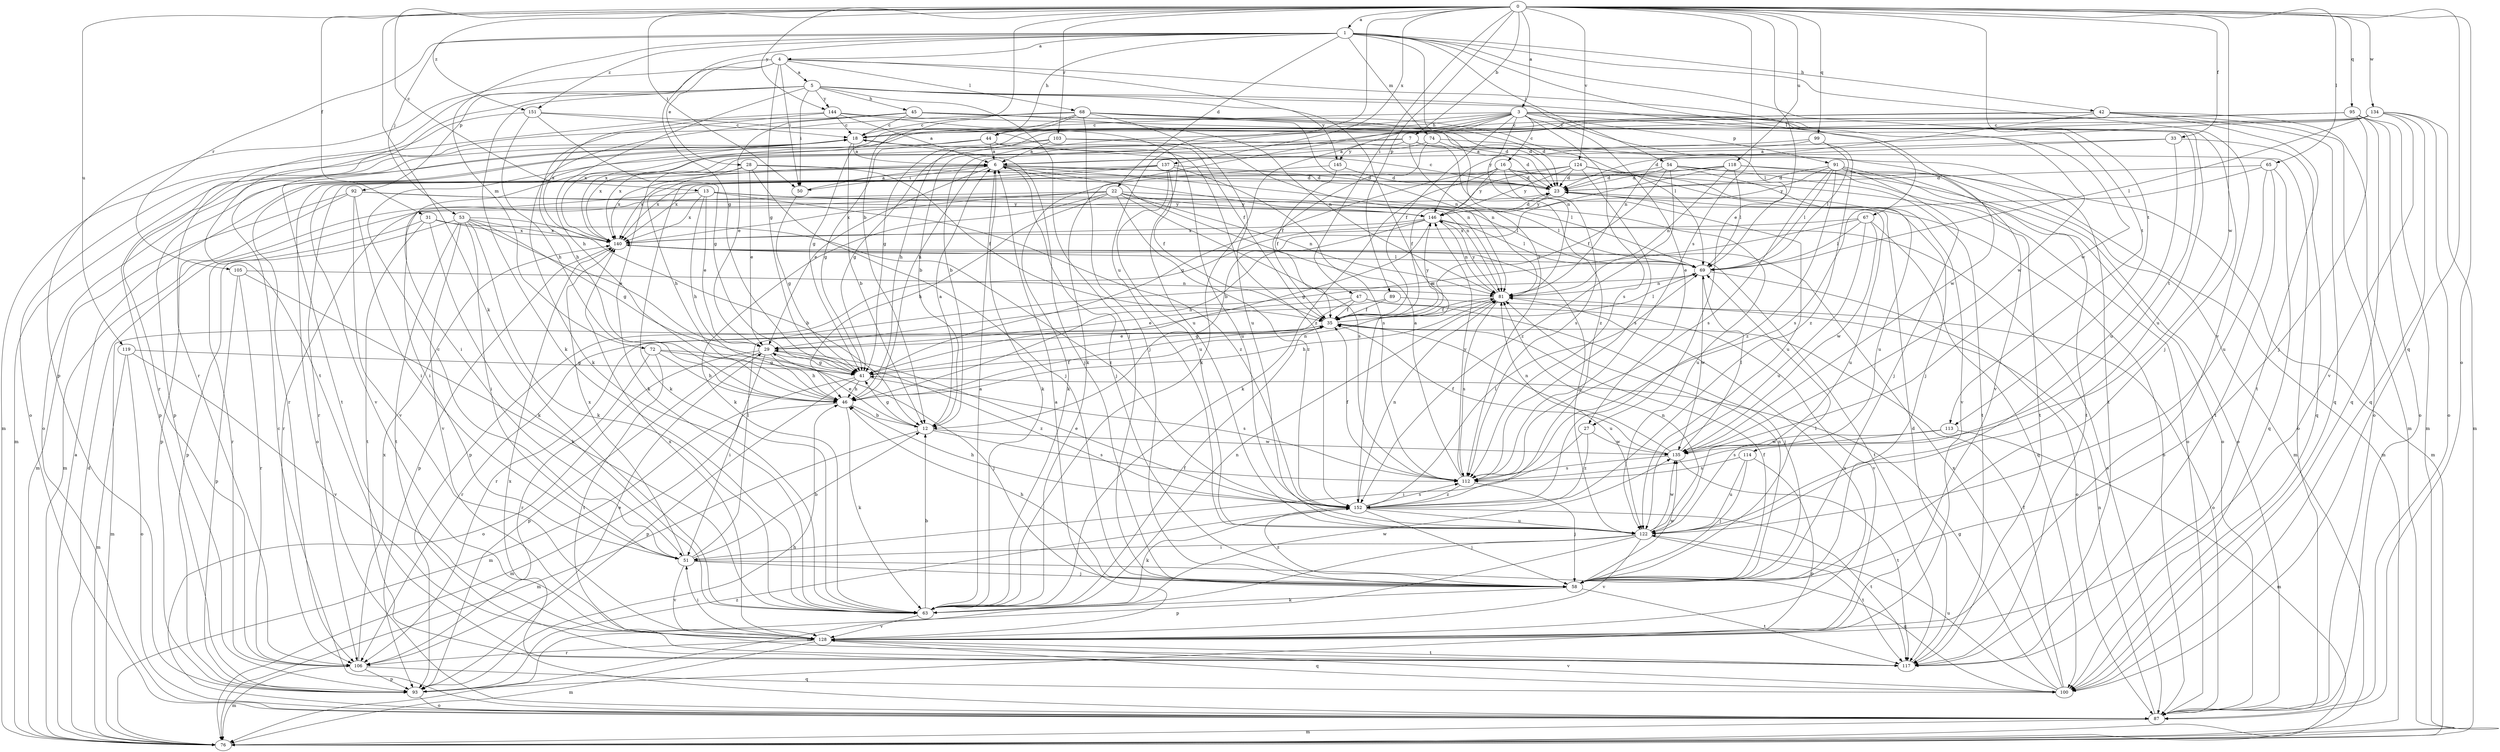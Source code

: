 strict digraph  {
0;
1;
3;
4;
5;
6;
7;
12;
13;
16;
18;
22;
23;
27;
28;
29;
31;
33;
35;
41;
42;
44;
45;
46;
47;
50;
51;
53;
54;
58;
63;
65;
67;
68;
69;
72;
74;
76;
81;
87;
89;
91;
92;
93;
95;
99;
100;
103;
105;
106;
112;
113;
114;
117;
118;
119;
122;
124;
128;
134;
135;
137;
140;
144;
145;
146;
151;
152;
0 -> 1  [label=a];
0 -> 3  [label=a];
0 -> 7  [label=b];
0 -> 12  [label=b];
0 -> 13  [label=c];
0 -> 27  [label=e];
0 -> 31  [label=f];
0 -> 33  [label=f];
0 -> 47  [label=i];
0 -> 50  [label=i];
0 -> 63  [label=k];
0 -> 65  [label=l];
0 -> 87  [label=o];
0 -> 89  [label=p];
0 -> 95  [label=q];
0 -> 99  [label=q];
0 -> 100  [label=q];
0 -> 103  [label=r];
0 -> 112  [label=s];
0 -> 113  [label=t];
0 -> 118  [label=u];
0 -> 119  [label=u];
0 -> 122  [label=u];
0 -> 124  [label=v];
0 -> 134  [label=w];
0 -> 135  [label=w];
0 -> 137  [label=x];
0 -> 144  [label=y];
0 -> 151  [label=z];
1 -> 4  [label=a];
1 -> 22  [label=d];
1 -> 41  [label=g];
1 -> 42  [label=h];
1 -> 44  [label=h];
1 -> 53  [label=j];
1 -> 54  [label=j];
1 -> 67  [label=l];
1 -> 72  [label=m];
1 -> 74  [label=m];
1 -> 105  [label=r];
1 -> 112  [label=s];
1 -> 113  [label=t];
1 -> 128  [label=v];
1 -> 151  [label=z];
3 -> 12  [label=b];
3 -> 16  [label=c];
3 -> 18  [label=c];
3 -> 27  [label=e];
3 -> 35  [label=f];
3 -> 41  [label=g];
3 -> 44  [label=h];
3 -> 58  [label=j];
3 -> 63  [label=k];
3 -> 81  [label=n];
3 -> 91  [label=p];
3 -> 112  [label=s];
3 -> 114  [label=t];
3 -> 122  [label=u];
3 -> 140  [label=x];
4 -> 5  [label=a];
4 -> 28  [label=e];
4 -> 41  [label=g];
4 -> 50  [label=i];
4 -> 68  [label=l];
4 -> 92  [label=p];
4 -> 93  [label=p];
4 -> 135  [label=w];
4 -> 152  [label=z];
5 -> 45  [label=h];
5 -> 46  [label=h];
5 -> 50  [label=i];
5 -> 58  [label=j];
5 -> 63  [label=k];
5 -> 69  [label=l];
5 -> 106  [label=r];
5 -> 117  [label=t];
5 -> 135  [label=w];
5 -> 144  [label=y];
5 -> 145  [label=y];
6 -> 23  [label=d];
6 -> 29  [label=e];
6 -> 50  [label=i];
6 -> 58  [label=j];
6 -> 63  [label=k];
6 -> 69  [label=l];
6 -> 81  [label=n];
6 -> 87  [label=o];
6 -> 122  [label=u];
6 -> 140  [label=x];
7 -> 51  [label=i];
7 -> 81  [label=n];
7 -> 128  [label=v];
7 -> 140  [label=x];
7 -> 145  [label=y];
7 -> 152  [label=z];
12 -> 6  [label=a];
12 -> 29  [label=e];
12 -> 41  [label=g];
12 -> 76  [label=m];
12 -> 112  [label=s];
12 -> 135  [label=w];
13 -> 29  [label=e];
13 -> 46  [label=h];
13 -> 51  [label=i];
13 -> 69  [label=l];
13 -> 140  [label=x];
13 -> 146  [label=y];
13 -> 152  [label=z];
16 -> 23  [label=d];
16 -> 41  [label=g];
16 -> 63  [label=k];
16 -> 76  [label=m];
16 -> 112  [label=s];
16 -> 117  [label=t];
16 -> 146  [label=y];
18 -> 6  [label=a];
18 -> 12  [label=b];
18 -> 58  [label=j];
18 -> 76  [label=m];
18 -> 93  [label=p];
18 -> 117  [label=t];
22 -> 46  [label=h];
22 -> 63  [label=k];
22 -> 76  [label=m];
22 -> 81  [label=n];
22 -> 106  [label=r];
22 -> 112  [label=s];
22 -> 122  [label=u];
22 -> 140  [label=x];
22 -> 146  [label=y];
22 -> 152  [label=z];
23 -> 18  [label=c];
23 -> 87  [label=o];
23 -> 122  [label=u];
23 -> 146  [label=y];
27 -> 51  [label=i];
27 -> 135  [label=w];
27 -> 152  [label=z];
28 -> 23  [label=d];
28 -> 29  [label=e];
28 -> 35  [label=f];
28 -> 46  [label=h];
28 -> 58  [label=j];
28 -> 63  [label=k];
29 -> 41  [label=g];
29 -> 46  [label=h];
29 -> 51  [label=i];
29 -> 87  [label=o];
29 -> 93  [label=p];
29 -> 152  [label=z];
31 -> 63  [label=k];
31 -> 106  [label=r];
31 -> 117  [label=t];
31 -> 140  [label=x];
31 -> 152  [label=z];
33 -> 6  [label=a];
33 -> 23  [label=d];
33 -> 100  [label=q];
33 -> 122  [label=u];
35 -> 29  [label=e];
35 -> 69  [label=l];
35 -> 76  [label=m];
35 -> 106  [label=r];
35 -> 122  [label=u];
35 -> 146  [label=y];
41 -> 46  [label=h];
41 -> 76  [label=m];
41 -> 81  [label=n];
41 -> 93  [label=p];
41 -> 112  [label=s];
42 -> 18  [label=c];
42 -> 46  [label=h];
42 -> 76  [label=m];
42 -> 81  [label=n];
42 -> 87  [label=o];
42 -> 100  [label=q];
42 -> 117  [label=t];
44 -> 6  [label=a];
44 -> 41  [label=g];
44 -> 87  [label=o];
44 -> 93  [label=p];
44 -> 122  [label=u];
44 -> 152  [label=z];
45 -> 18  [label=c];
45 -> 23  [label=d];
45 -> 29  [label=e];
45 -> 63  [label=k];
45 -> 81  [label=n];
45 -> 135  [label=w];
45 -> 140  [label=x];
46 -> 12  [label=b];
46 -> 35  [label=f];
46 -> 63  [label=k];
46 -> 76  [label=m];
47 -> 29  [label=e];
47 -> 35  [label=f];
47 -> 41  [label=g];
47 -> 58  [label=j];
47 -> 128  [label=v];
50 -> 6  [label=a];
50 -> 41  [label=g];
51 -> 12  [label=b];
51 -> 18  [label=c];
51 -> 58  [label=j];
51 -> 69  [label=l];
51 -> 100  [label=q];
51 -> 128  [label=v];
51 -> 140  [label=x];
53 -> 12  [label=b];
53 -> 29  [label=e];
53 -> 41  [label=g];
53 -> 51  [label=i];
53 -> 63  [label=k];
53 -> 93  [label=p];
53 -> 117  [label=t];
53 -> 128  [label=v];
53 -> 140  [label=x];
54 -> 23  [label=d];
54 -> 35  [label=f];
54 -> 87  [label=o];
54 -> 117  [label=t];
54 -> 122  [label=u];
54 -> 140  [label=x];
54 -> 152  [label=z];
58 -> 35  [label=f];
58 -> 46  [label=h];
58 -> 63  [label=k];
58 -> 69  [label=l];
58 -> 81  [label=n];
58 -> 117  [label=t];
58 -> 135  [label=w];
58 -> 152  [label=z];
63 -> 6  [label=a];
63 -> 12  [label=b];
63 -> 35  [label=f];
63 -> 81  [label=n];
63 -> 128  [label=v];
63 -> 135  [label=w];
65 -> 23  [label=d];
65 -> 100  [label=q];
65 -> 112  [label=s];
65 -> 117  [label=t];
65 -> 122  [label=u];
67 -> 29  [label=e];
67 -> 69  [label=l];
67 -> 100  [label=q];
67 -> 122  [label=u];
67 -> 135  [label=w];
67 -> 140  [label=x];
68 -> 18  [label=c];
68 -> 23  [label=d];
68 -> 41  [label=g];
68 -> 58  [label=j];
68 -> 69  [label=l];
68 -> 81  [label=n];
68 -> 87  [label=o];
68 -> 122  [label=u];
68 -> 140  [label=x];
69 -> 81  [label=n];
69 -> 87  [label=o];
69 -> 135  [label=w];
72 -> 41  [label=g];
72 -> 46  [label=h];
72 -> 58  [label=j];
72 -> 106  [label=r];
72 -> 117  [label=t];
74 -> 6  [label=a];
74 -> 23  [label=d];
74 -> 35  [label=f];
74 -> 87  [label=o];
76 -> 6  [label=a];
76 -> 23  [label=d];
81 -> 35  [label=f];
81 -> 46  [label=h];
81 -> 112  [label=s];
81 -> 146  [label=y];
87 -> 18  [label=c];
87 -> 76  [label=m];
87 -> 81  [label=n];
87 -> 140  [label=x];
89 -> 35  [label=f];
89 -> 87  [label=o];
89 -> 106  [label=r];
91 -> 23  [label=d];
91 -> 58  [label=j];
91 -> 69  [label=l];
91 -> 76  [label=m];
91 -> 87  [label=o];
91 -> 112  [label=s];
91 -> 117  [label=t];
91 -> 146  [label=y];
91 -> 152  [label=z];
92 -> 51  [label=i];
92 -> 69  [label=l];
92 -> 76  [label=m];
92 -> 93  [label=p];
92 -> 128  [label=v];
92 -> 146  [label=y];
93 -> 46  [label=h];
93 -> 87  [label=o];
93 -> 152  [label=z];
95 -> 12  [label=b];
95 -> 18  [label=c];
95 -> 58  [label=j];
95 -> 63  [label=k];
95 -> 76  [label=m];
95 -> 87  [label=o];
95 -> 100  [label=q];
99 -> 6  [label=a];
99 -> 69  [label=l];
99 -> 140  [label=x];
99 -> 152  [label=z];
100 -> 35  [label=f];
100 -> 41  [label=g];
100 -> 122  [label=u];
100 -> 128  [label=v];
100 -> 140  [label=x];
103 -> 6  [label=a];
103 -> 41  [label=g];
103 -> 81  [label=n];
103 -> 106  [label=r];
103 -> 117  [label=t];
105 -> 63  [label=k];
105 -> 81  [label=n];
105 -> 93  [label=p];
105 -> 106  [label=r];
106 -> 29  [label=e];
106 -> 76  [label=m];
106 -> 93  [label=p];
106 -> 100  [label=q];
106 -> 140  [label=x];
112 -> 6  [label=a];
112 -> 35  [label=f];
112 -> 58  [label=j];
112 -> 146  [label=y];
112 -> 152  [label=z];
113 -> 76  [label=m];
113 -> 112  [label=s];
113 -> 135  [label=w];
114 -> 58  [label=j];
114 -> 93  [label=p];
114 -> 112  [label=s];
114 -> 122  [label=u];
117 -> 23  [label=d];
118 -> 12  [label=b];
118 -> 23  [label=d];
118 -> 69  [label=l];
118 -> 76  [label=m];
118 -> 81  [label=n];
118 -> 87  [label=o];
118 -> 106  [label=r];
119 -> 41  [label=g];
119 -> 76  [label=m];
119 -> 87  [label=o];
119 -> 128  [label=v];
122 -> 51  [label=i];
122 -> 76  [label=m];
122 -> 81  [label=n];
122 -> 93  [label=p];
122 -> 117  [label=t];
122 -> 128  [label=v];
122 -> 135  [label=w];
124 -> 23  [label=d];
124 -> 35  [label=f];
124 -> 58  [label=j];
124 -> 112  [label=s];
124 -> 128  [label=v];
124 -> 140  [label=x];
124 -> 146  [label=y];
128 -> 6  [label=a];
128 -> 51  [label=i];
128 -> 76  [label=m];
128 -> 81  [label=n];
128 -> 100  [label=q];
128 -> 106  [label=r];
128 -> 117  [label=t];
128 -> 140  [label=x];
134 -> 18  [label=c];
134 -> 46  [label=h];
134 -> 69  [label=l];
134 -> 76  [label=m];
134 -> 87  [label=o];
134 -> 100  [label=q];
134 -> 128  [label=v];
134 -> 146  [label=y];
135 -> 35  [label=f];
135 -> 69  [label=l];
135 -> 81  [label=n];
135 -> 112  [label=s];
135 -> 117  [label=t];
137 -> 23  [label=d];
137 -> 35  [label=f];
137 -> 63  [label=k];
137 -> 112  [label=s];
137 -> 122  [label=u];
137 -> 128  [label=v];
137 -> 140  [label=x];
140 -> 69  [label=l];
140 -> 93  [label=p];
140 -> 117  [label=t];
140 -> 122  [label=u];
144 -> 6  [label=a];
144 -> 18  [label=c];
144 -> 23  [label=d];
144 -> 46  [label=h];
144 -> 76  [label=m];
144 -> 122  [label=u];
145 -> 23  [label=d];
145 -> 35  [label=f];
145 -> 63  [label=k];
146 -> 23  [label=d];
146 -> 41  [label=g];
146 -> 46  [label=h];
146 -> 69  [label=l];
146 -> 81  [label=n];
146 -> 87  [label=o];
146 -> 93  [label=p];
146 -> 140  [label=x];
151 -> 18  [label=c];
151 -> 35  [label=f];
151 -> 41  [label=g];
151 -> 46  [label=h];
151 -> 106  [label=r];
152 -> 29  [label=e];
152 -> 46  [label=h];
152 -> 58  [label=j];
152 -> 63  [label=k];
152 -> 69  [label=l];
152 -> 81  [label=n];
152 -> 112  [label=s];
152 -> 117  [label=t];
152 -> 122  [label=u];
}
